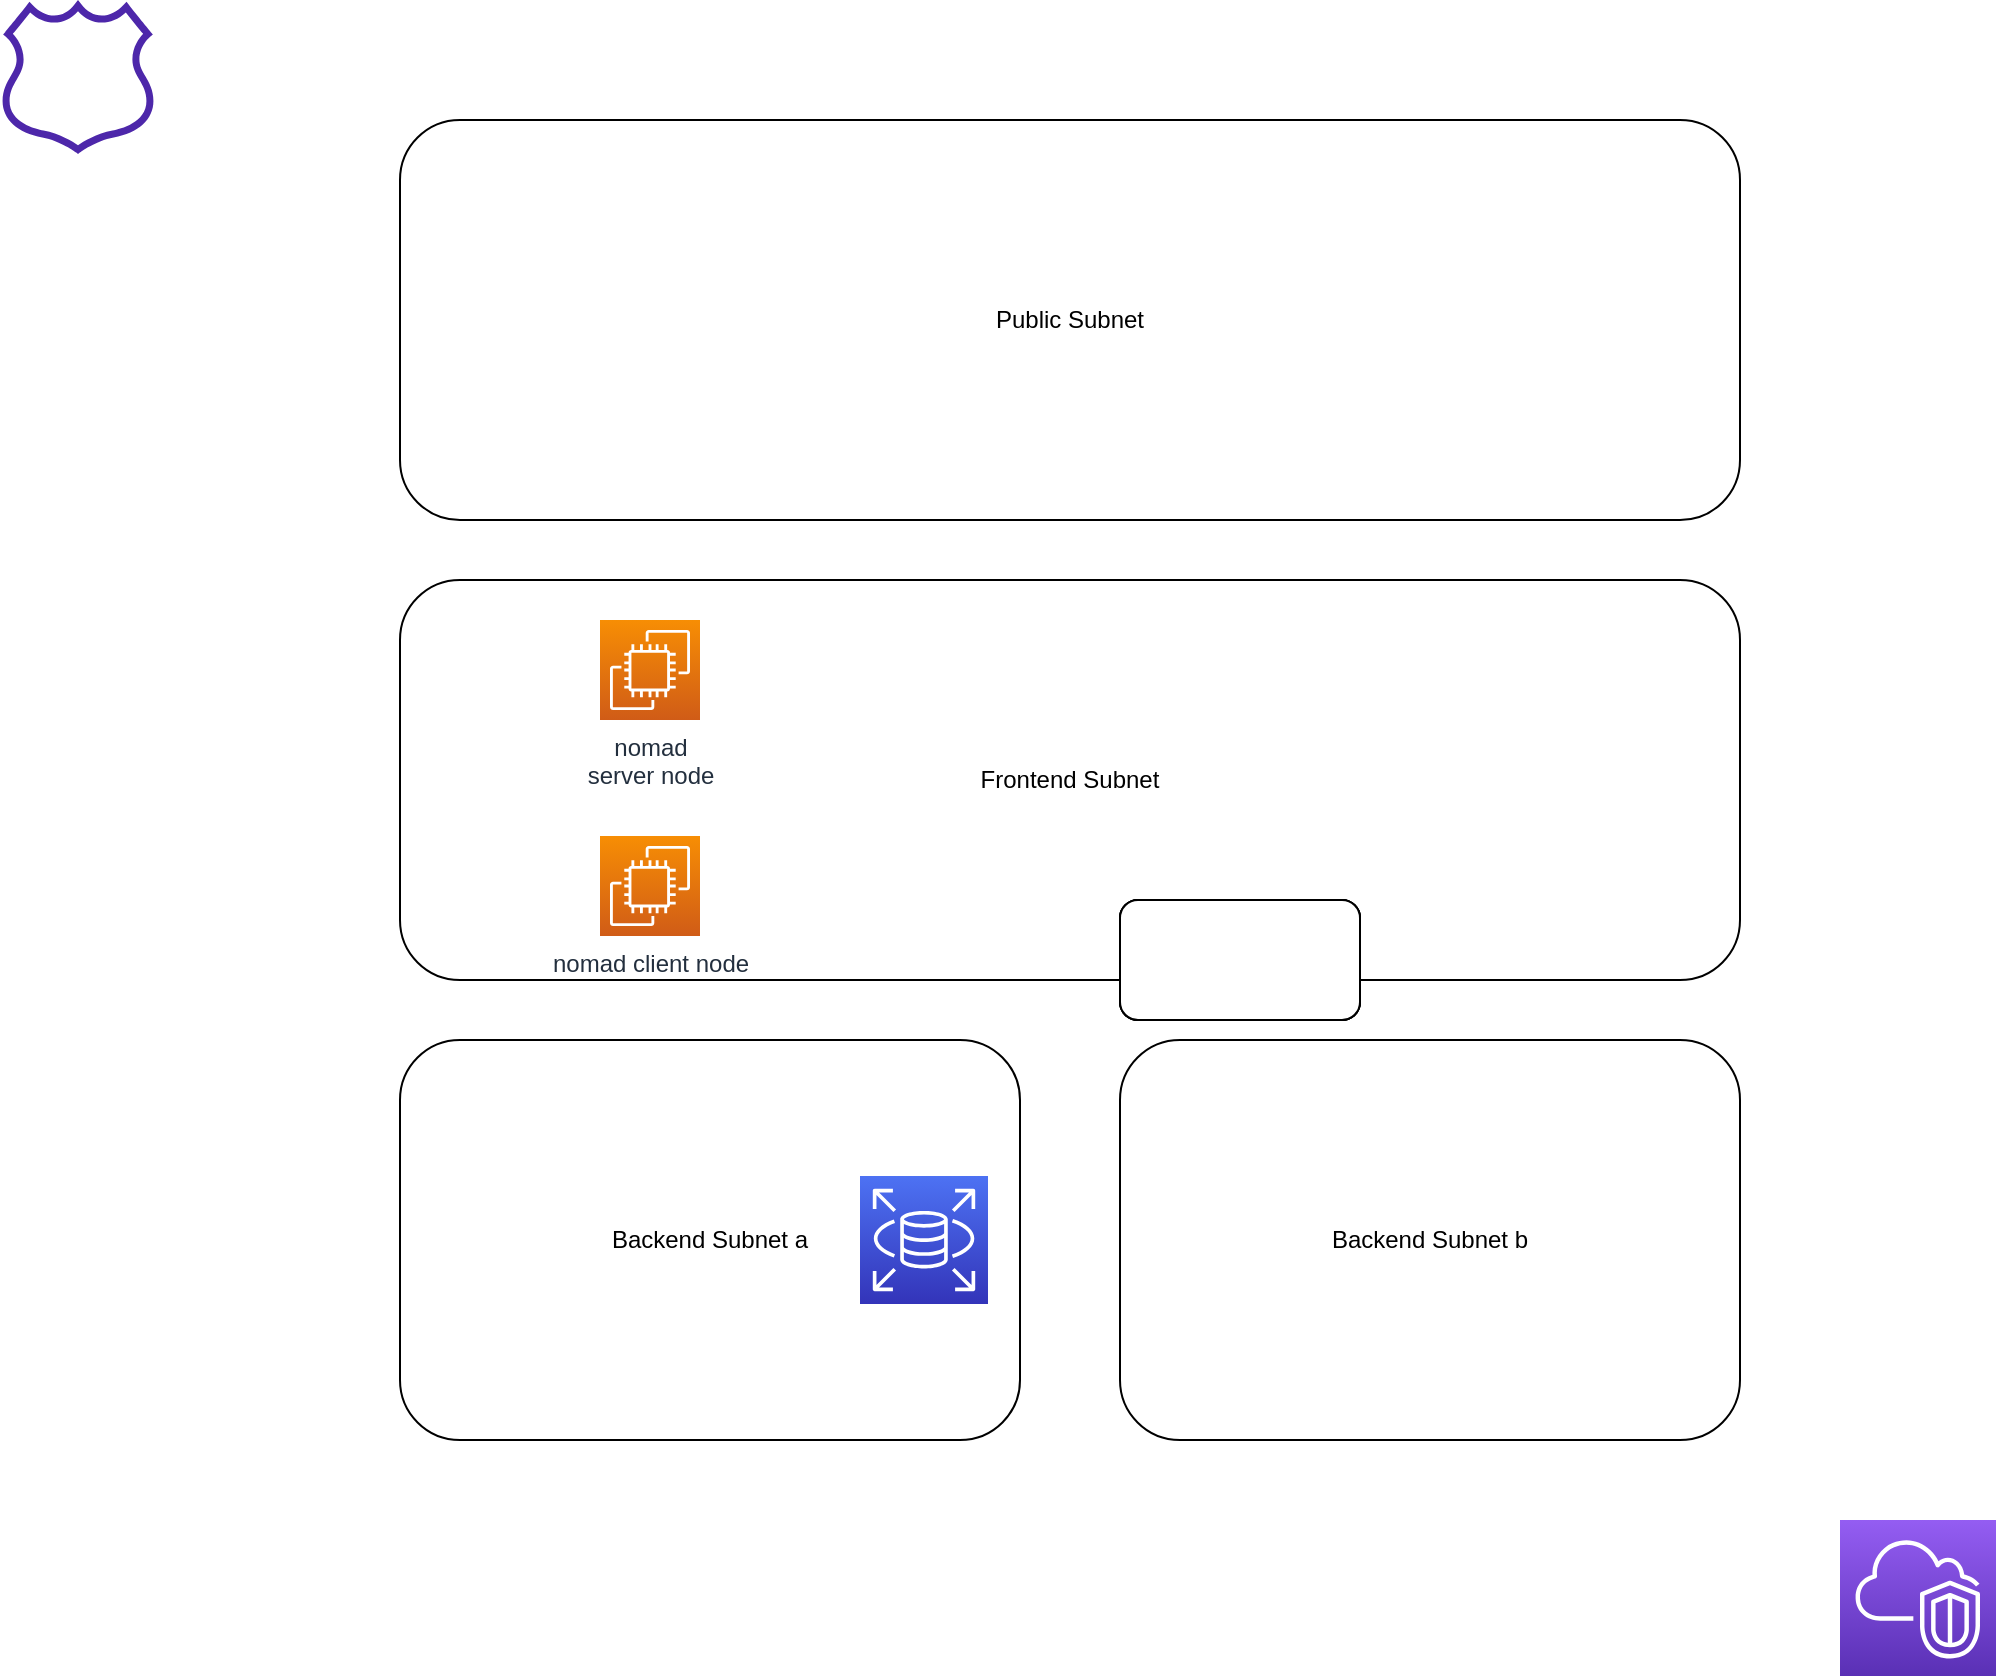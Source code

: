 <mxfile version="20.0.4" type="github">
  <diagram id="0LEvk2xclRuxLxfBsZIf" name="Page-1">
    <mxGraphModel dx="2281" dy="984" grid="1" gridSize="10" guides="1" tooltips="1" connect="1" arrows="1" fold="1" page="1" pageScale="1" pageWidth="827" pageHeight="1169" math="0" shadow="0">
      <root>
        <mxCell id="0" />
        <mxCell id="1" parent="0" />
        <mxCell id="Xxuf5ZZHQfM1ku2_JkdN-1" value="Public Subnet" style="rounded=1;whiteSpace=wrap;html=1;" vertex="1" parent="1">
          <mxGeometry x="-110" y="100" width="670" height="200" as="geometry" />
        </mxCell>
        <mxCell id="Xxuf5ZZHQfM1ku2_JkdN-2" value="Frontend Subnet" style="rounded=1;whiteSpace=wrap;html=1;" vertex="1" parent="1">
          <mxGeometry x="-110" y="330" width="670" height="200" as="geometry" />
        </mxCell>
        <mxCell id="Xxuf5ZZHQfM1ku2_JkdN-3" value="Backend Subnet a" style="rounded=1;whiteSpace=wrap;html=1;" vertex="1" parent="1">
          <mxGeometry x="-110" y="560" width="310" height="200" as="geometry" />
        </mxCell>
        <mxCell id="Xxuf5ZZHQfM1ku2_JkdN-4" value="Backend Subnet b" style="rounded=1;whiteSpace=wrap;html=1;" vertex="1" parent="1">
          <mxGeometry x="250" y="560" width="310" height="200" as="geometry" />
        </mxCell>
        <mxCell id="Xxuf5ZZHQfM1ku2_JkdN-5" value="nomad &lt;br&gt;server node" style="sketch=0;points=[[0,0,0],[0.25,0,0],[0.5,0,0],[0.75,0,0],[1,0,0],[0,1,0],[0.25,1,0],[0.5,1,0],[0.75,1,0],[1,1,0],[0,0.25,0],[0,0.5,0],[0,0.75,0],[1,0.25,0],[1,0.5,0],[1,0.75,0]];outlineConnect=0;fontColor=#232F3E;gradientColor=#F78E04;gradientDirection=north;fillColor=#D05C17;strokeColor=#ffffff;dashed=0;verticalLabelPosition=bottom;verticalAlign=top;align=center;html=1;fontSize=12;fontStyle=0;aspect=fixed;shape=mxgraph.aws4.resourceIcon;resIcon=mxgraph.aws4.ec2;" vertex="1" parent="1">
          <mxGeometry x="-10" y="350" width="50" height="50" as="geometry" />
        </mxCell>
        <mxCell id="Xxuf5ZZHQfM1ku2_JkdN-6" value="nomad client node" style="sketch=0;points=[[0,0,0],[0.25,0,0],[0.5,0,0],[0.75,0,0],[1,0,0],[0,1,0],[0.25,1,0],[0.5,1,0],[0.75,1,0],[1,1,0],[0,0.25,0],[0,0.5,0],[0,0.75,0],[1,0.25,0],[1,0.5,0],[1,0.75,0]];outlineConnect=0;fontColor=#232F3E;gradientColor=#F78E04;gradientDirection=north;fillColor=#D05C17;strokeColor=#ffffff;dashed=0;verticalLabelPosition=bottom;verticalAlign=top;align=center;html=1;fontSize=12;fontStyle=0;aspect=fixed;shape=mxgraph.aws4.resourceIcon;resIcon=mxgraph.aws4.ec2;" vertex="1" parent="1">
          <mxGeometry x="-10" y="458" width="50" height="50" as="geometry" />
        </mxCell>
        <mxCell id="Xxuf5ZZHQfM1ku2_JkdN-8" value="" style="sketch=0;points=[[0,0,0],[0.25,0,0],[0.5,0,0],[0.75,0,0],[1,0,0],[0,1,0],[0.25,1,0],[0.5,1,0],[0.75,1,0],[1,1,0],[0,0.25,0],[0,0.5,0],[0,0.75,0],[1,0.25,0],[1,0.5,0],[1,0.75,0]];outlineConnect=0;fontColor=#232F3E;gradientColor=#4D72F3;gradientDirection=north;fillColor=#3334B9;strokeColor=#ffffff;dashed=0;verticalLabelPosition=bottom;verticalAlign=top;align=center;html=1;fontSize=12;fontStyle=0;aspect=fixed;shape=mxgraph.aws4.resourceIcon;resIcon=mxgraph.aws4.rds;" vertex="1" parent="1">
          <mxGeometry x="120" y="628" width="64" height="64" as="geometry" />
        </mxCell>
        <mxCell id="Xxuf5ZZHQfM1ku2_JkdN-9" value="" style="sketch=0;outlineConnect=0;fontColor=#232F3E;gradientColor=none;fillColor=#4D27AA;strokeColor=none;dashed=0;verticalLabelPosition=bottom;verticalAlign=top;align=center;html=1;fontSize=12;fontStyle=0;aspect=fixed;pointerEvents=1;shape=mxgraph.aws4.hosted_zone;" vertex="1" parent="1">
          <mxGeometry x="-310" y="40" width="78" height="77" as="geometry" />
        </mxCell>
        <mxCell id="Xxuf5ZZHQfM1ku2_JkdN-10" value="" style="sketch=0;points=[[0,0,0],[0.25,0,0],[0.5,0,0],[0.75,0,0],[1,0,0],[0,1,0],[0.25,1,0],[0.5,1,0],[0.75,1,0],[1,1,0],[0,0.25,0],[0,0.5,0],[0,0.75,0],[1,0.25,0],[1,0.5,0],[1,0.75,0]];outlineConnect=0;fontColor=#232F3E;gradientColor=#945DF2;gradientDirection=north;fillColor=#5A30B5;strokeColor=#ffffff;dashed=0;verticalLabelPosition=bottom;verticalAlign=top;align=center;html=1;fontSize=12;fontStyle=0;aspect=fixed;shape=mxgraph.aws4.resourceIcon;resIcon=mxgraph.aws4.vpc;" vertex="1" parent="1">
          <mxGeometry x="610" y="800" width="78" height="78" as="geometry" />
        </mxCell>
        <mxCell id="Xxuf5ZZHQfM1ku2_JkdN-11" value="" style="rounded=1;whiteSpace=wrap;html=1;" vertex="1" parent="1">
          <mxGeometry x="250" y="490" width="120" height="60" as="geometry" />
        </mxCell>
        <mxCell id="Xxuf5ZZHQfM1ku2_JkdN-12" value="" style="rounded=1;whiteSpace=wrap;html=1;" vertex="1" parent="1">
          <mxGeometry x="250" y="490" width="120" height="60" as="geometry" />
        </mxCell>
        <mxCell id="Xxuf5ZZHQfM1ku2_JkdN-13" value="" style="rounded=1;whiteSpace=wrap;html=1;" vertex="1" parent="1">
          <mxGeometry x="250" y="490" width="120" height="60" as="geometry" />
        </mxCell>
      </root>
    </mxGraphModel>
  </diagram>
</mxfile>
